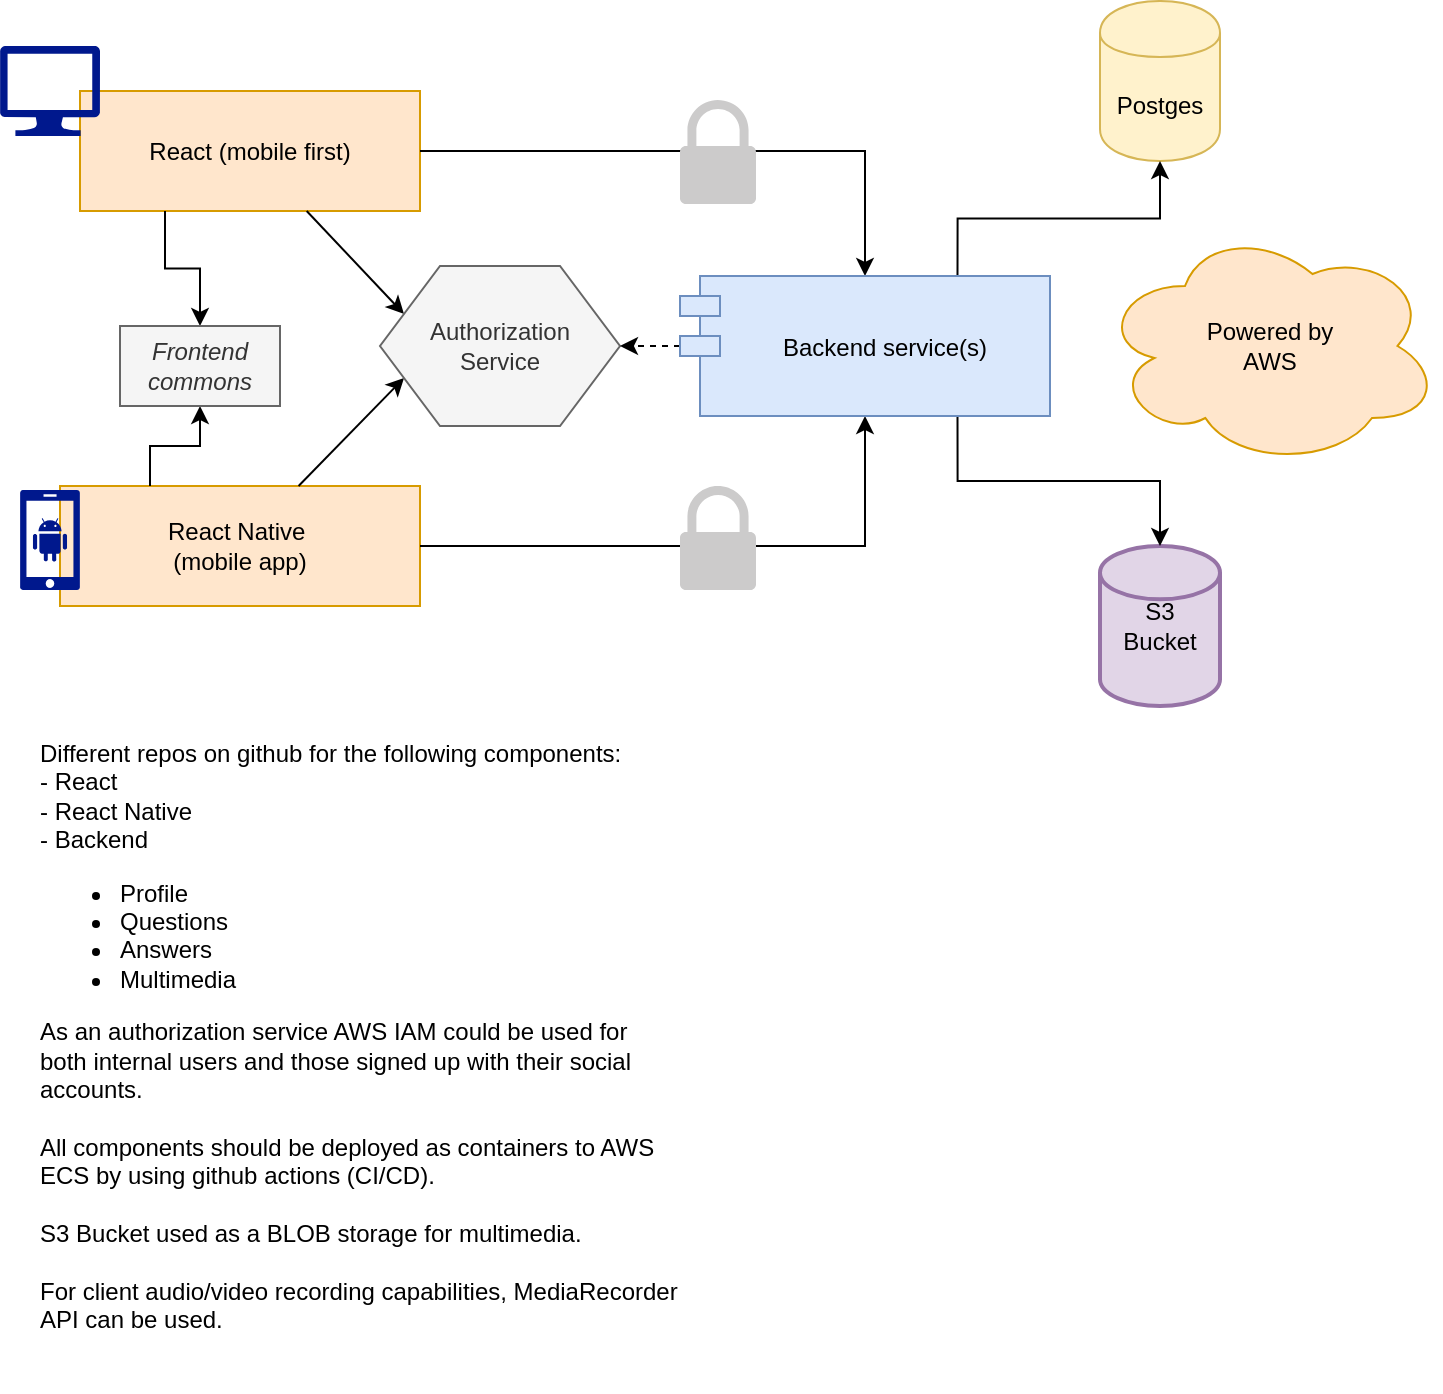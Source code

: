 <mxfile version="13.1.0" type="github">
  <diagram id="lRxo8wEPJjpSzPwTczj5" name="Page-1">
    <mxGraphModel dx="786" dy="546" grid="1" gridSize="10" guides="1" tooltips="1" connect="1" arrows="1" fold="1" page="1" pageScale="1" pageWidth="850" pageHeight="1100" math="0" shadow="0">
      <root>
        <mxCell id="0" />
        <mxCell id="1" parent="0" />
        <mxCell id="-98jCaG4ItgQ39MJKu89-4" value="React Native&amp;nbsp;&lt;br&gt;(mobile app)" style="rounded=0;whiteSpace=wrap;html=1;fillColor=#ffe6cc;strokeColor=#d79b00;" parent="1" vertex="1">
          <mxGeometry x="40" y="320" width="180" height="60" as="geometry" />
        </mxCell>
        <mxCell id="-98jCaG4ItgQ39MJKu89-3" value="React (mobile first)" style="rounded=0;whiteSpace=wrap;html=1;fillColor=#ffe6cc;strokeColor=#d79b00;" parent="1" vertex="1">
          <mxGeometry x="50" y="122.5" width="170" height="60" as="geometry" />
        </mxCell>
        <mxCell id="-98jCaG4ItgQ39MJKu89-2" value="" style="aspect=fixed;pointerEvents=1;shadow=0;dashed=0;html=1;strokeColor=none;labelPosition=center;verticalLabelPosition=bottom;verticalAlign=top;align=center;fillColor=#00188D;shape=mxgraph.azure.computer" parent="1" vertex="1">
          <mxGeometry x="10" y="100" width="50" height="45" as="geometry" />
        </mxCell>
        <mxCell id="XEzQ9w41t3HS5LHhzcKM-4" value="" style="shape=image;html=1;verticalAlign=top;verticalLabelPosition=bottom;labelBackgroundColor=#ffffff;imageAspect=0;aspect=fixed;image=https://cdn4.iconfinder.com/data/icons/business-finance-vol-13-1/512/18-128.png;fillColor=#67AB9F;align=left;" vertex="1" parent="1">
          <mxGeometry x="10" y="157.5" width="60" height="60" as="geometry" />
        </mxCell>
        <mxCell id="-98jCaG4ItgQ39MJKu89-15" style="edgeStyle=orthogonalEdgeStyle;rounded=0;orthogonalLoop=1;jettySize=auto;html=1;" parent="1" source="-98jCaG4ItgQ39MJKu89-3" target="-98jCaG4ItgQ39MJKu89-10" edge="1">
          <mxGeometry relative="1" as="geometry" />
        </mxCell>
        <mxCell id="-98jCaG4ItgQ39MJKu89-16" style="rounded=0;orthogonalLoop=1;jettySize=auto;html=1;entryX=0;entryY=0.25;entryDx=0;entryDy=0;" parent="1" source="-98jCaG4ItgQ39MJKu89-3" target="-98jCaG4ItgQ39MJKu89-8" edge="1">
          <mxGeometry relative="1" as="geometry" />
        </mxCell>
        <mxCell id="XEzQ9w41t3HS5LHhzcKM-11" style="edgeStyle=orthogonalEdgeStyle;rounded=0;orthogonalLoop=1;jettySize=auto;html=1;entryX=0.5;entryY=0;entryDx=0;entryDy=0;exitX=0.25;exitY=1;exitDx=0;exitDy=0;" edge="1" parent="1" source="-98jCaG4ItgQ39MJKu89-3" target="XEzQ9w41t3HS5LHhzcKM-9">
          <mxGeometry relative="1" as="geometry" />
        </mxCell>
        <mxCell id="-98jCaG4ItgQ39MJKu89-17" style="rounded=0;orthogonalLoop=1;jettySize=auto;html=1;entryX=0;entryY=0.75;entryDx=0;entryDy=0;" parent="1" source="-98jCaG4ItgQ39MJKu89-4" target="-98jCaG4ItgQ39MJKu89-8" edge="1">
          <mxGeometry relative="1" as="geometry" />
        </mxCell>
        <mxCell id="XEzQ9w41t3HS5LHhzcKM-8" style="edgeStyle=orthogonalEdgeStyle;rounded=0;orthogonalLoop=1;jettySize=auto;html=1;entryX=0.5;entryY=1;entryDx=0;entryDy=0;" edge="1" parent="1" source="-98jCaG4ItgQ39MJKu89-4" target="-98jCaG4ItgQ39MJKu89-10">
          <mxGeometry relative="1" as="geometry" />
        </mxCell>
        <mxCell id="XEzQ9w41t3HS5LHhzcKM-10" style="edgeStyle=orthogonalEdgeStyle;rounded=0;orthogonalLoop=1;jettySize=auto;html=1;entryX=0.5;entryY=1;entryDx=0;entryDy=0;exitX=0.25;exitY=0;exitDx=0;exitDy=0;" edge="1" parent="1" source="-98jCaG4ItgQ39MJKu89-4" target="XEzQ9w41t3HS5LHhzcKM-9">
          <mxGeometry relative="1" as="geometry" />
        </mxCell>
        <mxCell id="-98jCaG4ItgQ39MJKu89-5" value="Postges" style="shape=cylinder;whiteSpace=wrap;html=1;boundedLbl=1;backgroundOutline=1;fillColor=#fff2cc;strokeColor=#d6b656;" parent="1" vertex="1">
          <mxGeometry x="560" y="77.5" width="60" height="80" as="geometry" />
        </mxCell>
        <mxCell id="-98jCaG4ItgQ39MJKu89-7" value="Powered by &lt;br&gt;AWS" style="ellipse;shape=cloud;whiteSpace=wrap;html=1;fillColor=#ffe6cc;strokeColor=#d79b00;" parent="1" vertex="1">
          <mxGeometry x="560" y="190" width="170" height="120" as="geometry" />
        </mxCell>
        <mxCell id="-98jCaG4ItgQ39MJKu89-8" value="Authorization &lt;br&gt;Service" style="shape=hexagon;perimeter=hexagonPerimeter2;whiteSpace=wrap;html=1;fillColor=#f5f5f5;strokeColor=#666666;fontColor=#333333;" parent="1" vertex="1">
          <mxGeometry x="200" y="210" width="120" height="80" as="geometry" />
        </mxCell>
        <mxCell id="-98jCaG4ItgQ39MJKu89-9" value="S3&lt;br&gt;Bucket" style="strokeWidth=2;html=1;shape=mxgraph.flowchart.database;whiteSpace=wrap;fillColor=#e1d5e7;strokeColor=#9673a6;" parent="1" vertex="1">
          <mxGeometry x="560" y="350" width="60" height="80" as="geometry" />
        </mxCell>
        <mxCell id="-98jCaG4ItgQ39MJKu89-18" style="edgeStyle=orthogonalEdgeStyle;rounded=0;orthogonalLoop=1;jettySize=auto;html=1;entryX=0.5;entryY=1;entryDx=0;entryDy=0;exitX=0.75;exitY=0;exitDx=0;exitDy=0;" parent="1" source="-98jCaG4ItgQ39MJKu89-10" target="-98jCaG4ItgQ39MJKu89-5" edge="1">
          <mxGeometry relative="1" as="geometry" />
        </mxCell>
        <mxCell id="-98jCaG4ItgQ39MJKu89-19" style="edgeStyle=orthogonalEdgeStyle;rounded=0;orthogonalLoop=1;jettySize=auto;html=1;exitX=0.75;exitY=1;exitDx=0;exitDy=0;" parent="1" source="-98jCaG4ItgQ39MJKu89-10" target="-98jCaG4ItgQ39MJKu89-9" edge="1">
          <mxGeometry relative="1" as="geometry" />
        </mxCell>
        <mxCell id="-98jCaG4ItgQ39MJKu89-22" value="" style="edgeStyle=none;rounded=0;orthogonalLoop=1;jettySize=auto;html=1;dashed=1;" parent="1" source="-98jCaG4ItgQ39MJKu89-10" target="-98jCaG4ItgQ39MJKu89-8" edge="1">
          <mxGeometry relative="1" as="geometry" />
        </mxCell>
        <mxCell id="-98jCaG4ItgQ39MJKu89-10" value="Backend service(s)" style="shape=module;align=left;spacingLeft=20;align=center;verticalAlign=middle;fillColor=#dae8fc;strokeColor=#6c8ebf;" parent="1" vertex="1">
          <mxGeometry x="350" y="215" width="185" height="70" as="geometry" />
        </mxCell>
        <mxCell id="-98jCaG4ItgQ39MJKu89-20" value="" style="pointerEvents=1;shadow=0;dashed=0;html=1;strokeColor=none;labelPosition=center;verticalLabelPosition=bottom;verticalAlign=top;outlineConnect=0;align=center;shape=mxgraph.office.security.lock_protected;fillColor=#CCCBCB;" parent="1" vertex="1">
          <mxGeometry x="350" y="127" width="38" height="52" as="geometry" />
        </mxCell>
        <mxCell id="-98jCaG4ItgQ39MJKu89-21" value="" style="pointerEvents=1;shadow=0;dashed=0;html=1;strokeColor=none;labelPosition=center;verticalLabelPosition=bottom;verticalAlign=top;outlineConnect=0;align=center;shape=mxgraph.office.security.lock_protected;fillColor=#CCCBCB;" parent="1" vertex="1">
          <mxGeometry x="350" y="320" width="38" height="52" as="geometry" />
        </mxCell>
        <mxCell id="XEzQ9w41t3HS5LHhzcKM-1" value="Different repos on github for the following components:&lt;br&gt;- React&lt;br&gt;- React Native&lt;br&gt;- Backend&lt;br&gt;&lt;ul&gt;&lt;li&gt;Profile&lt;/li&gt;&lt;li&gt;Questions&lt;/li&gt;&lt;li&gt;Answers&lt;/li&gt;&lt;li&gt;Multimedia&lt;/li&gt;&lt;/ul&gt;&lt;div&gt;As an authorization service AWS IAM could be used for both internal users and those signed up with their social accounts.&lt;br&gt;&lt;br&gt;&lt;/div&gt;&lt;div&gt;All components should be deployed as containers to AWS ECS by using github actions (CI/CD).&lt;br&gt;&lt;br&gt;S3 Bucket used as a BLOB storage for multimedia.&lt;/div&gt;&lt;div&gt;&lt;br&gt;&lt;/div&gt;&lt;div&gt;For client audio/video recording capabilities, MediaRecorder API can be used.&lt;br&gt;&lt;br&gt;&lt;br&gt;&lt;/div&gt;" style="text;html=1;strokeColor=none;fillColor=none;align=left;verticalAlign=top;whiteSpace=wrap;rounded=0;horizontal=1;" vertex="1" parent="1">
          <mxGeometry x="28" y="440" width="322" height="310" as="geometry" />
        </mxCell>
        <mxCell id="XEzQ9w41t3HS5LHhzcKM-5" value="" style="aspect=fixed;pointerEvents=1;shadow=0;dashed=0;html=1;strokeColor=none;labelPosition=center;verticalLabelPosition=bottom;verticalAlign=top;align=center;fillColor=#00188D;shape=mxgraph.mscae.enterprise.android_phone" vertex="1" parent="1">
          <mxGeometry x="20" y="322" width="30" height="50" as="geometry" />
        </mxCell>
        <mxCell id="XEzQ9w41t3HS5LHhzcKM-6" value="" style="shape=image;html=1;verticalAlign=top;verticalLabelPosition=bottom;labelBackgroundColor=#ffffff;imageAspect=0;aspect=fixed;image=https://cdn2.iconfinder.com/data/icons/pittogrammi/142/04-128.png;fillColor=#67AB9F;align=left;" vertex="1" parent="1">
          <mxGeometry x="40" y="350" width="60" height="60" as="geometry" />
        </mxCell>
        <mxCell id="XEzQ9w41t3HS5LHhzcKM-7" value="" style="shape=image;html=1;verticalAlign=top;verticalLabelPosition=bottom;labelBackgroundColor=#ffffff;imageAspect=0;aspect=fixed;image=https://cdn3.iconfinder.com/data/icons/picons-social/57/56-apple-128.png;fillColor=#67AB9F;align=left;" vertex="1" parent="1">
          <mxGeometry x="57" y="362" width="28" height="28" as="geometry" />
        </mxCell>
        <mxCell id="XEzQ9w41t3HS5LHhzcKM-9" value="Frontend commons" style="rounded=0;whiteSpace=wrap;html=1;fillColor=#f5f5f5;align=center;strokeColor=#666666;fontColor=#333333;fontStyle=2" vertex="1" parent="1">
          <mxGeometry x="70" y="240" width="80" height="40" as="geometry" />
        </mxCell>
      </root>
    </mxGraphModel>
  </diagram>
</mxfile>
